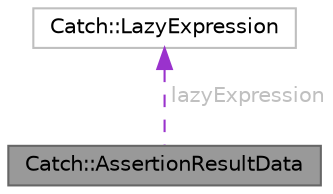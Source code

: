 digraph "Catch::AssertionResultData"
{
 // LATEX_PDF_SIZE
  bgcolor="transparent";
  edge [fontname=Helvetica,fontsize=10,labelfontname=Helvetica,labelfontsize=10];
  node [fontname=Helvetica,fontsize=10,shape=box,height=0.2,width=0.4];
  Node1 [id="Node000001",label="Catch::AssertionResultData",height=0.2,width=0.4,color="gray40", fillcolor="grey60", style="filled", fontcolor="black",tooltip=" "];
  Node2 -> Node1 [id="edge1_Node000001_Node000002",dir="back",color="darkorchid3",style="dashed",tooltip=" ",label=" lazyExpression",fontcolor="grey" ];
  Node2 [id="Node000002",label="Catch::LazyExpression",height=0.2,width=0.4,color="grey75", fillcolor="white", style="filled",URL="$classCatch_1_1LazyExpression.html",tooltip=" "];
}
